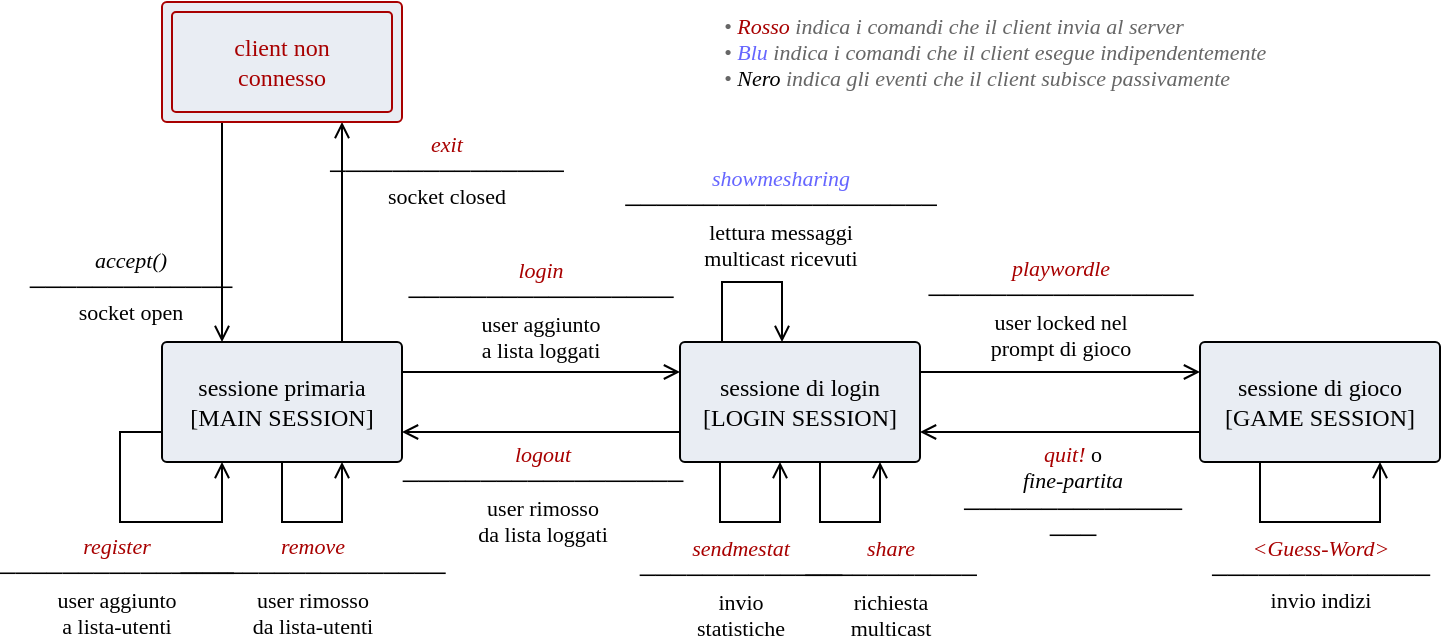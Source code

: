 <mxfile version="21.6.8" type="device">
  <diagram name="Page-1" id="AYuJeRKvqkkNsh38nICG">
    <mxGraphModel dx="1341" dy="438" grid="1" gridSize="10" guides="1" tooltips="1" connect="1" arrows="1" fold="1" page="0" pageScale="1" pageWidth="850" pageHeight="1100" math="0" shadow="0">
      <root>
        <mxCell id="0" />
        <mxCell id="1" parent="0" />
        <mxCell id="60f3MoB0Vz32lBh0VVLf-54" style="edgeStyle=orthogonalEdgeStyle;shape=connector;curved=1;rounded=1;orthogonalLoop=1;jettySize=auto;html=1;exitX=1;exitY=0.25;exitDx=0;exitDy=0;entryX=0;entryY=0.25;entryDx=0;entryDy=0;labelBackgroundColor=default;strokeColor=#000000;fontFamily=Ubuntu Mono;fontSize=11;fontColor=#000000;endArrow=open;endFill=0;" parent="1" source="60f3MoB0Vz32lBh0VVLf-3" target="60f3MoB0Vz32lBh0VVLf-6" edge="1">
          <mxGeometry relative="1" as="geometry" />
        </mxCell>
        <mxCell id="60f3MoB0Vz32lBh0VVLf-58" value="&lt;span style=&quot;font-size: 11px;&quot;&gt;&lt;i style=&quot;font-size: 11px;&quot;&gt;&lt;font color=&quot;#a80000&quot; style=&quot;font-size: 11px;&quot;&gt;login&lt;/font&gt;&lt;/i&gt;&lt;br style=&quot;font-size: 11px;&quot;&gt;&lt;font style=&quot;font-size: 11px;&quot;&gt;─────────────────&lt;br style=&quot;font-size: 11px;&quot;&gt;&lt;/font&gt;user aggiunto&lt;br style=&quot;font-size: 11px;&quot;&gt;a lista loggati&lt;br style=&quot;font-size: 11px;&quot;&gt;&lt;/span&gt;" style="edgeLabel;html=1;align=center;verticalAlign=middle;resizable=0;points=[];fontSize=11;fontFamily=Ubuntu Mono;fontColor=#000000;fontStyle=0;labelBackgroundColor=none;" parent="60f3MoB0Vz32lBh0VVLf-54" vertex="1" connectable="0">
          <mxGeometry x="-0.128" y="1" relative="1" as="geometry">
            <mxPoint x="8" y="-30" as="offset" />
          </mxGeometry>
        </mxCell>
        <mxCell id="xTMwFMf0HeDenURHJso6-14" style="edgeStyle=orthogonalEdgeStyle;rounded=0;orthogonalLoop=1;jettySize=auto;html=1;exitX=0.75;exitY=0;exitDx=0;exitDy=0;entryX=0.75;entryY=1;entryDx=0;entryDy=0;fontFamily=Ubuntu Mono;fontSize=12;fontColor=#000000;endArrow=open;endFill=0;" parent="1" source="60f3MoB0Vz32lBh0VVLf-3" target="xTMwFMf0HeDenURHJso6-9" edge="1">
          <mxGeometry relative="1" as="geometry" />
        </mxCell>
        <mxCell id="xTMwFMf0HeDenURHJso6-16" value="&lt;i style=&quot;font-size: 11px;&quot;&gt;&lt;font color=&quot;#a80000&quot; style=&quot;font-size: 11px;&quot;&gt;exit&lt;/font&gt;&lt;/i&gt;&lt;br style=&quot;font-size: 11px;&quot;&gt;───────────────&lt;br style=&quot;font-size: 11px;&quot;&gt;socket closed" style="edgeLabel;html=1;align=center;verticalAlign=middle;resizable=0;points=[];fontSize=11;fontFamily=Ubuntu Mono;fontColor=#000000;labelBackgroundColor=none;" parent="xTMwFMf0HeDenURHJso6-14" vertex="1" connectable="0">
          <mxGeometry x="0.011" y="-1" relative="1" as="geometry">
            <mxPoint x="51" y="-31" as="offset" />
          </mxGeometry>
        </mxCell>
        <mxCell id="60f3MoB0Vz32lBh0VVLf-3" value="sessione primaria&lt;br&gt;[MAIN SESSION]" style="rounded=1;whiteSpace=wrap;html=1;fontFamily=Ubuntu Mono;fontSize=12;labelBackgroundColor=#e9edf3;fillColor=#e9edf3;arcSize=4;strokeColor=#000000;fontColor=#000000;" parent="1" vertex="1">
          <mxGeometry x="41" y="240" width="120" height="60" as="geometry" />
        </mxCell>
        <mxCell id="60f3MoB0Vz32lBh0VVLf-55" style="edgeStyle=orthogonalEdgeStyle;shape=connector;curved=1;rounded=1;orthogonalLoop=1;jettySize=auto;html=1;exitX=0;exitY=0.75;exitDx=0;exitDy=0;entryX=1;entryY=0.75;entryDx=0;entryDy=0;labelBackgroundColor=default;strokeColor=#000000;fontFamily=Ubuntu Mono;fontSize=11;fontColor=#000000;endArrow=open;endFill=0;" parent="1" source="60f3MoB0Vz32lBh0VVLf-6" target="60f3MoB0Vz32lBh0VVLf-3" edge="1">
          <mxGeometry relative="1" as="geometry" />
        </mxCell>
        <mxCell id="60f3MoB0Vz32lBh0VVLf-59" value="&lt;span style=&quot;font-size: 11px;&quot;&gt;&lt;i style=&quot;font-size: 11px;&quot;&gt;&lt;font color=&quot;#a80000&quot; style=&quot;font-size: 11px;&quot;&gt;logout&lt;/font&gt;&lt;/i&gt;&lt;br style=&quot;font-size: 11px;&quot;&gt;&lt;font style=&quot;font-size: 11px;&quot;&gt;──────────────────&lt;br style=&quot;font-size: 11px;&quot;&gt;&lt;/font&gt;user rimosso&lt;br style=&quot;font-size: 11px;&quot;&gt;da lista loggati&lt;br style=&quot;font-size: 11px;&quot;&gt;&lt;/span&gt;" style="edgeLabel;html=1;align=center;verticalAlign=middle;resizable=0;points=[];fontSize=11;fontFamily=Ubuntu Mono;fontColor=#000000;fontStyle=0;labelBackgroundColor=none;" parent="60f3MoB0Vz32lBh0VVLf-55" vertex="1" connectable="0">
          <mxGeometry x="-0.035" y="-1" relative="1" as="geometry">
            <mxPoint x="-2" y="32" as="offset" />
          </mxGeometry>
        </mxCell>
        <mxCell id="60f3MoB0Vz32lBh0VVLf-56" style="edgeStyle=orthogonalEdgeStyle;shape=connector;curved=1;rounded=1;orthogonalLoop=1;jettySize=auto;html=1;exitX=1;exitY=0.25;exitDx=0;exitDy=0;entryX=0;entryY=0.25;entryDx=0;entryDy=0;labelBackgroundColor=default;strokeColor=#000000;fontFamily=Ubuntu Mono;fontSize=11;fontColor=#000000;endArrow=open;endFill=0;" parent="1" source="60f3MoB0Vz32lBh0VVLf-6" target="60f3MoB0Vz32lBh0VVLf-8" edge="1">
          <mxGeometry relative="1" as="geometry" />
        </mxCell>
        <mxCell id="60f3MoB0Vz32lBh0VVLf-60" value="&lt;span style=&quot;font-size: 11px;&quot;&gt;&lt;i style=&quot;font-size: 11px;&quot;&gt;&lt;font color=&quot;#a80000&quot; style=&quot;font-size: 11px;&quot;&gt;playwordle&lt;/font&gt;&lt;/i&gt;&lt;br style=&quot;font-size: 11px;&quot;&gt;&lt;font style=&quot;font-size: 11px;&quot;&gt;─────────────────&lt;br style=&quot;font-size: 11px;&quot;&gt;&lt;/font&gt;user locked nel&lt;br style=&quot;font-size: 11px;&quot;&gt;prompt di gioco&lt;br style=&quot;font-size: 11px;&quot;&gt;&lt;/span&gt;" style="edgeLabel;html=1;align=center;verticalAlign=middle;resizable=0;points=[];fontSize=11;fontFamily=Ubuntu Mono;fontColor=#000000;fontStyle=0;labelBackgroundColor=none;" parent="60f3MoB0Vz32lBh0VVLf-56" vertex="1" connectable="0">
          <mxGeometry x="0.084" y="1" relative="1" as="geometry">
            <mxPoint x="-6" y="-31" as="offset" />
          </mxGeometry>
        </mxCell>
        <mxCell id="60f3MoB0Vz32lBh0VVLf-6" value="sessione di login&lt;br&gt;[LOGIN SESSION]" style="rounded=1;whiteSpace=wrap;html=1;fontFamily=Ubuntu Mono;fontSize=12;labelBackgroundColor=#e9edf3;fillColor=#e9edf3;arcSize=4;strokeColor=#000000;fontColor=#000000;" parent="1" vertex="1">
          <mxGeometry x="300" y="240" width="120" height="60" as="geometry" />
        </mxCell>
        <mxCell id="60f3MoB0Vz32lBh0VVLf-57" style="edgeStyle=orthogonalEdgeStyle;shape=connector;curved=1;rounded=1;orthogonalLoop=1;jettySize=auto;html=1;exitX=0;exitY=0.75;exitDx=0;exitDy=0;entryX=1;entryY=0.75;entryDx=0;entryDy=0;labelBackgroundColor=default;strokeColor=#000000;fontFamily=Ubuntu Mono;fontSize=11;fontColor=#000000;endArrow=open;endFill=0;" parent="1" source="60f3MoB0Vz32lBh0VVLf-8" target="60f3MoB0Vz32lBh0VVLf-6" edge="1">
          <mxGeometry relative="1" as="geometry" />
        </mxCell>
        <mxCell id="60f3MoB0Vz32lBh0VVLf-61" value="&lt;i style=&quot;font-size: 11px;&quot;&gt;&lt;font color=&quot;#a80000&quot; style=&quot;font-size: 11px;&quot;&gt;quit!&lt;/font&gt;&lt;/i&gt; o&lt;br style=&quot;font-size: 11px;&quot;&gt;&lt;i&gt;fine-partita&lt;/i&gt;&lt;br style=&quot;font-size: 11px;&quot;&gt;&lt;font style=&quot;font-size: 11px;&quot;&gt;──────────────&lt;/font&gt;&lt;br style=&quot;font-size: 11px;&quot;&gt;───" style="edgeLabel;html=1;align=center;verticalAlign=middle;resizable=0;points=[];fontSize=11;fontFamily=Ubuntu Mono;fontColor=#000000;labelBackgroundColor=none;" parent="60f3MoB0Vz32lBh0VVLf-57" vertex="1" connectable="0">
          <mxGeometry x="0.08" relative="1" as="geometry">
            <mxPoint x="11" y="31" as="offset" />
          </mxGeometry>
        </mxCell>
        <mxCell id="60f3MoB0Vz32lBh0VVLf-8" value="sessione di gioco&lt;br&gt;[GAME SESSION]" style="rounded=1;whiteSpace=wrap;html=1;fontFamily=Ubuntu Mono;fontSize=12;labelBackgroundColor=#e9edf3;fillColor=#e9edf3;arcSize=4;strokeColor=#000000;fontColor=#000000;" parent="1" vertex="1">
          <mxGeometry x="560" y="240" width="120" height="60" as="geometry" />
        </mxCell>
        <mxCell id="xTMwFMf0HeDenURHJso6-13" style="edgeStyle=orthogonalEdgeStyle;rounded=0;orthogonalLoop=1;jettySize=auto;html=1;exitX=0.25;exitY=1;exitDx=0;exitDy=0;entryX=0.25;entryY=0;entryDx=0;entryDy=0;fontFamily=Ubuntu Mono;fontSize=12;fontColor=#000000;endArrow=open;endFill=0;" parent="1" source="xTMwFMf0HeDenURHJso6-9" target="60f3MoB0Vz32lBh0VVLf-3" edge="1">
          <mxGeometry relative="1" as="geometry" />
        </mxCell>
        <mxCell id="xTMwFMf0HeDenURHJso6-15" value="&lt;i&gt;accept()&lt;/i&gt;&lt;br style=&quot;font-size: 11px;&quot;&gt;─────────────&lt;br style=&quot;font-size: 11px;&quot;&gt;socket open" style="edgeLabel;html=1;align=center;verticalAlign=middle;resizable=0;points=[];fontSize=11;fontFamily=Ubuntu Mono;fontColor=#000000;labelBackgroundColor=none;" parent="xTMwFMf0HeDenURHJso6-13" vertex="1" connectable="0">
          <mxGeometry x="-0.178" y="2" relative="1" as="geometry">
            <mxPoint x="-48" y="37" as="offset" />
          </mxGeometry>
        </mxCell>
        <mxCell id="xTMwFMf0HeDenURHJso6-9" value="client non&lt;br&gt;connesso" style="whiteSpace=wrap;html=1;rounded=1;labelBackgroundColor=#e9edf3;strokeColor=#a80000;fontFamily=Ubuntu Mono;fontSize=12;fontColor=#A80000;fillColor=#e9edf3;arcSize=4;" parent="1" vertex="1">
          <mxGeometry x="41" y="70" width="120" height="60" as="geometry" />
        </mxCell>
        <mxCell id="xTMwFMf0HeDenURHJso6-18" style="edgeStyle=orthogonalEdgeStyle;orthogonalLoop=1;jettySize=auto;html=1;exitX=0;exitY=0.75;exitDx=0;exitDy=0;entryX=0.25;entryY=1;entryDx=0;entryDy=0;fontFamily=Ubuntu Mono;fontSize=12;fontColor=#000000;endArrow=open;endFill=0;rounded=0;" parent="1" source="60f3MoB0Vz32lBh0VVLf-3" target="60f3MoB0Vz32lBh0VVLf-3" edge="1">
          <mxGeometry relative="1" as="geometry">
            <Array as="points">
              <mxPoint x="20" y="285" />
              <mxPoint x="20" y="330" />
              <mxPoint x="71" y="330" />
            </Array>
          </mxGeometry>
        </mxCell>
        <mxCell id="xTMwFMf0HeDenURHJso6-25" value="&lt;i style=&quot;font-size: 11px;&quot;&gt;&lt;font color=&quot;#a80000&quot; style=&quot;font-size: 11px;&quot;&gt;register&lt;/font&gt;&lt;/i&gt;&lt;br style=&quot;font-size: 11px;&quot;&gt;───────────────&lt;br style=&quot;font-size: 11px;&quot;&gt;user aggiunto&lt;br style=&quot;font-size: 11px;&quot;&gt;a lista-utenti" style="edgeLabel;html=1;align=center;verticalAlign=middle;resizable=0;points=[];fontSize=11;fontFamily=Ubuntu Mono;fontColor=#000000;labelBackgroundColor=none;" parent="xTMwFMf0HeDenURHJso6-18" vertex="1" connectable="0">
          <mxGeometry x="0.261" y="-1" relative="1" as="geometry">
            <mxPoint x="-29" y="31" as="offset" />
          </mxGeometry>
        </mxCell>
        <mxCell id="xTMwFMf0HeDenURHJso6-21" value="" style="whiteSpace=wrap;html=1;rounded=1;labelBackgroundColor=#e9edf3;strokeColor=#A80000;fontFamily=Ubuntu Mono;fontSize=12;fontColor=#000000;fillColor=none;arcSize=4;" parent="1" vertex="1">
          <mxGeometry x="46" y="75" width="110" height="50" as="geometry" />
        </mxCell>
        <mxCell id="xTMwFMf0HeDenURHJso6-22" style="edgeStyle=orthogonalEdgeStyle;rounded=0;orthogonalLoop=1;jettySize=auto;html=1;exitX=0.5;exitY=1;exitDx=0;exitDy=0;entryX=0.75;entryY=1;entryDx=0;entryDy=0;fontFamily=Ubuntu Mono;fontSize=12;fontColor=#000000;endArrow=open;endFill=0;" parent="1" source="60f3MoB0Vz32lBh0VVLf-3" target="60f3MoB0Vz32lBh0VVLf-3" edge="1">
          <mxGeometry relative="1" as="geometry">
            <Array as="points">
              <mxPoint x="101" y="330" />
              <mxPoint x="131" y="330" />
            </Array>
          </mxGeometry>
        </mxCell>
        <mxCell id="xTMwFMf0HeDenURHJso6-26" value="&lt;i style=&quot;font-size: 11px;&quot;&gt;&lt;font color=&quot;#a80000&quot; style=&quot;font-size: 11px;&quot;&gt;remove&lt;/font&gt;&lt;/i&gt;&lt;br style=&quot;font-size: 11px;&quot;&gt;─────────────────&lt;br style=&quot;font-size: 11px;&quot;&gt;user rimosso&lt;br style=&quot;font-size: 11px;&quot;&gt;da lista-utenti" style="edgeLabel;html=1;align=center;verticalAlign=middle;resizable=0;points=[];fontSize=11;fontFamily=Ubuntu Mono;fontColor=#000000;labelBackgroundColor=none;" parent="xTMwFMf0HeDenURHJso6-22" vertex="1" connectable="0">
          <mxGeometry x="0.134" y="1" relative="1" as="geometry">
            <mxPoint x="-6" y="33" as="offset" />
          </mxGeometry>
        </mxCell>
        <mxCell id="xTMwFMf0HeDenURHJso6-23" style="edgeStyle=orthogonalEdgeStyle;rounded=0;orthogonalLoop=1;jettySize=auto;html=1;exitX=0.25;exitY=1;exitDx=0;exitDy=0;entryX=0.5;entryY=1;entryDx=0;entryDy=0;fontFamily=Ubuntu Mono;fontSize=12;fontColor=#000000;endArrow=open;endFill=0;" parent="1" edge="1">
          <mxGeometry relative="1" as="geometry">
            <mxPoint x="320.0" y="300" as="sourcePoint" />
            <mxPoint x="350.0" y="300" as="targetPoint" />
            <Array as="points">
              <mxPoint x="320" y="330" />
              <mxPoint x="350" y="330" />
            </Array>
          </mxGeometry>
        </mxCell>
        <mxCell id="xTMwFMf0HeDenURHJso6-29" value="&lt;i style=&quot;font-size: 11px;&quot;&gt;&lt;font color=&quot;#a80000&quot; style=&quot;font-size: 11px;&quot;&gt;sendmestat&lt;/font&gt;&lt;/i&gt;&lt;br style=&quot;font-size: 11px;&quot;&gt;─────────────&lt;br style=&quot;font-size: 11px;&quot;&gt;invio&lt;br&gt;statistiche" style="edgeLabel;html=1;align=center;verticalAlign=middle;resizable=0;points=[];fontSize=11;fontFamily=Ubuntu Mono;fontColor=#000000;labelBackgroundColor=none;" parent="xTMwFMf0HeDenURHJso6-23" vertex="1" connectable="0">
          <mxGeometry x="0.065" y="1" relative="1" as="geometry">
            <mxPoint x="-8" y="34" as="offset" />
          </mxGeometry>
        </mxCell>
        <mxCell id="xTMwFMf0HeDenURHJso6-24" style="edgeStyle=orthogonalEdgeStyle;rounded=0;orthogonalLoop=1;jettySize=auto;html=1;exitX=0.5;exitY=1;exitDx=0;exitDy=0;entryX=0.75;entryY=1;entryDx=0;entryDy=0;fontFamily=Ubuntu Mono;fontSize=12;fontColor=#000000;endArrow=open;endFill=0;" parent="1" edge="1">
          <mxGeometry relative="1" as="geometry">
            <mxPoint x="370.0" y="300" as="sourcePoint" />
            <mxPoint x="400.0" y="300" as="targetPoint" />
            <Array as="points">
              <mxPoint x="370" y="330" />
              <mxPoint x="400" y="330" />
            </Array>
          </mxGeometry>
        </mxCell>
        <mxCell id="xTMwFMf0HeDenURHJso6-30" value="&lt;i style=&quot;font-size: 11px;&quot;&gt;&lt;font color=&quot;#a80000&quot; style=&quot;font-size: 11px;&quot;&gt;share&lt;/font&gt;&lt;/i&gt;&lt;br style=&quot;font-size: 11px;&quot;&gt;───────────&lt;br style=&quot;font-size: 11px;&quot;&gt;richiesta&lt;br&gt;multicast" style="edgeLabel;html=1;align=center;verticalAlign=middle;resizable=0;points=[];fontSize=11;fontFamily=Ubuntu Mono;fontColor=#000000;labelBackgroundColor=none;" parent="xTMwFMf0HeDenURHJso6-24" vertex="1" connectable="0">
          <mxGeometry x="0.211" y="1" relative="1" as="geometry">
            <mxPoint x="10" y="34" as="offset" />
          </mxGeometry>
        </mxCell>
        <mxCell id="xTMwFMf0HeDenURHJso6-28" style="edgeStyle=orthogonalEdgeStyle;rounded=0;orthogonalLoop=1;jettySize=auto;html=1;exitX=0.25;exitY=1;exitDx=0;exitDy=0;entryX=0.75;entryY=1;entryDx=0;entryDy=0;fontFamily=Ubuntu Mono;fontSize=12;fontColor=#000000;endArrow=open;endFill=0;" parent="1" source="60f3MoB0Vz32lBh0VVLf-8" target="60f3MoB0Vz32lBh0VVLf-8" edge="1">
          <mxGeometry relative="1" as="geometry">
            <Array as="points">
              <mxPoint x="590" y="330" />
              <mxPoint x="650" y="330" />
            </Array>
          </mxGeometry>
        </mxCell>
        <mxCell id="xTMwFMf0HeDenURHJso6-31" value="&lt;i&gt;&lt;font color=&quot;#a80000&quot;&gt;&amp;lt;Guess-Word&amp;gt;&lt;/font&gt;&lt;/i&gt;&lt;br style=&quot;font-size: 11px;&quot;&gt;──────────────&lt;br style=&quot;font-size: 11px;&quot;&gt;invio indizi" style="edgeLabel;html=1;align=center;verticalAlign=middle;resizable=0;points=[];fontSize=11;fontFamily=Ubuntu Mono;fontColor=#000000;labelBackgroundColor=none;" parent="xTMwFMf0HeDenURHJso6-28" vertex="1" connectable="0">
          <mxGeometry x="-0.217" y="2" relative="1" as="geometry">
            <mxPoint x="13" y="28" as="offset" />
          </mxGeometry>
        </mxCell>
        <mxCell id="fPl8MnlTip9ym67lG1Nl-4" style="edgeStyle=orthogonalEdgeStyle;rounded=0;orthogonalLoop=1;jettySize=auto;html=1;exitX=0.25;exitY=0;exitDx=0;exitDy=0;entryX=0.5;entryY=0;entryDx=0;entryDy=0;endArrow=open;endFill=0;" parent="1" edge="1">
          <mxGeometry relative="1" as="geometry">
            <mxPoint x="321" y="240" as="sourcePoint" />
            <mxPoint x="351" y="240" as="targetPoint" />
            <Array as="points">
              <mxPoint x="321" y="210" />
              <mxPoint x="351" y="210" />
            </Array>
          </mxGeometry>
        </mxCell>
        <mxCell id="fPl8MnlTip9ym67lG1Nl-6" value="&lt;i&gt;&lt;font color=&quot;#6666ff&quot;&gt;showmesharing&lt;/font&gt;&lt;br&gt;&lt;/i&gt;&lt;div&gt;────────────────────&lt;/div&gt;&lt;div&gt;lettura messaggi&lt;/div&gt;&lt;div&gt;multicast ricevuti&lt;/div&gt;" style="edgeLabel;html=1;align=center;verticalAlign=middle;resizable=0;points=[];labelBackgroundColor=none;fontFamily=Ubuntu Mono;fontSource=https%3A%2F%2Ffonts.googleapis.com%2Fcss%3Ffamily%3DUbuntu%2BMono;" parent="fPl8MnlTip9ym67lG1Nl-4" vertex="1" connectable="0">
          <mxGeometry x="-0.138" y="1" relative="1" as="geometry">
            <mxPoint x="20" y="-31" as="offset" />
          </mxGeometry>
        </mxCell>
        <mxCell id="fPl8MnlTip9ym67lG1Nl-7" value="• &lt;font color=&quot;#a80000&quot; style=&quot;font-size: 11px;&quot;&gt;R&lt;font style=&quot;font-size: 11px;&quot;&gt;osso&lt;/font&gt;&lt;/font&gt;&amp;nbsp;indica i comandi che il client invia al server&lt;br style=&quot;font-size: 11px;&quot;&gt;• &lt;font color=&quot;#6666ff&quot; style=&quot;font-size: 11px;&quot;&gt;B&lt;font style=&quot;font-size: 11px;&quot;&gt;lu&lt;/font&gt;&lt;/font&gt;&amp;nbsp;indica i comandi che il client esegue indipendentemente&lt;br style=&quot;font-size: 11px;&quot;&gt;• &lt;font color=&quot;#000000&quot; style=&quot;font-size: 11px;&quot;&gt;N&lt;font style=&quot;font-size: 11px;&quot;&gt;ero&lt;/font&gt;&lt;/font&gt;&amp;nbsp;indica gli eventi che il client subisce passivamente" style="text;html=1;align=left;verticalAlign=middle;resizable=0;points=[];autosize=1;strokeColor=none;fillColor=none;fontFamily=Ubuntu Mono;fontSource=https%3A%2F%2Ffonts.googleapis.com%2Fcss%3Ffamily%3DUbuntu%2BMono;fontStyle=2;fontSize=11;fontColor=#666666;" parent="1" vertex="1">
          <mxGeometry x="320" y="70" width="360" height="50" as="geometry" />
        </mxCell>
      </root>
    </mxGraphModel>
  </diagram>
</mxfile>

